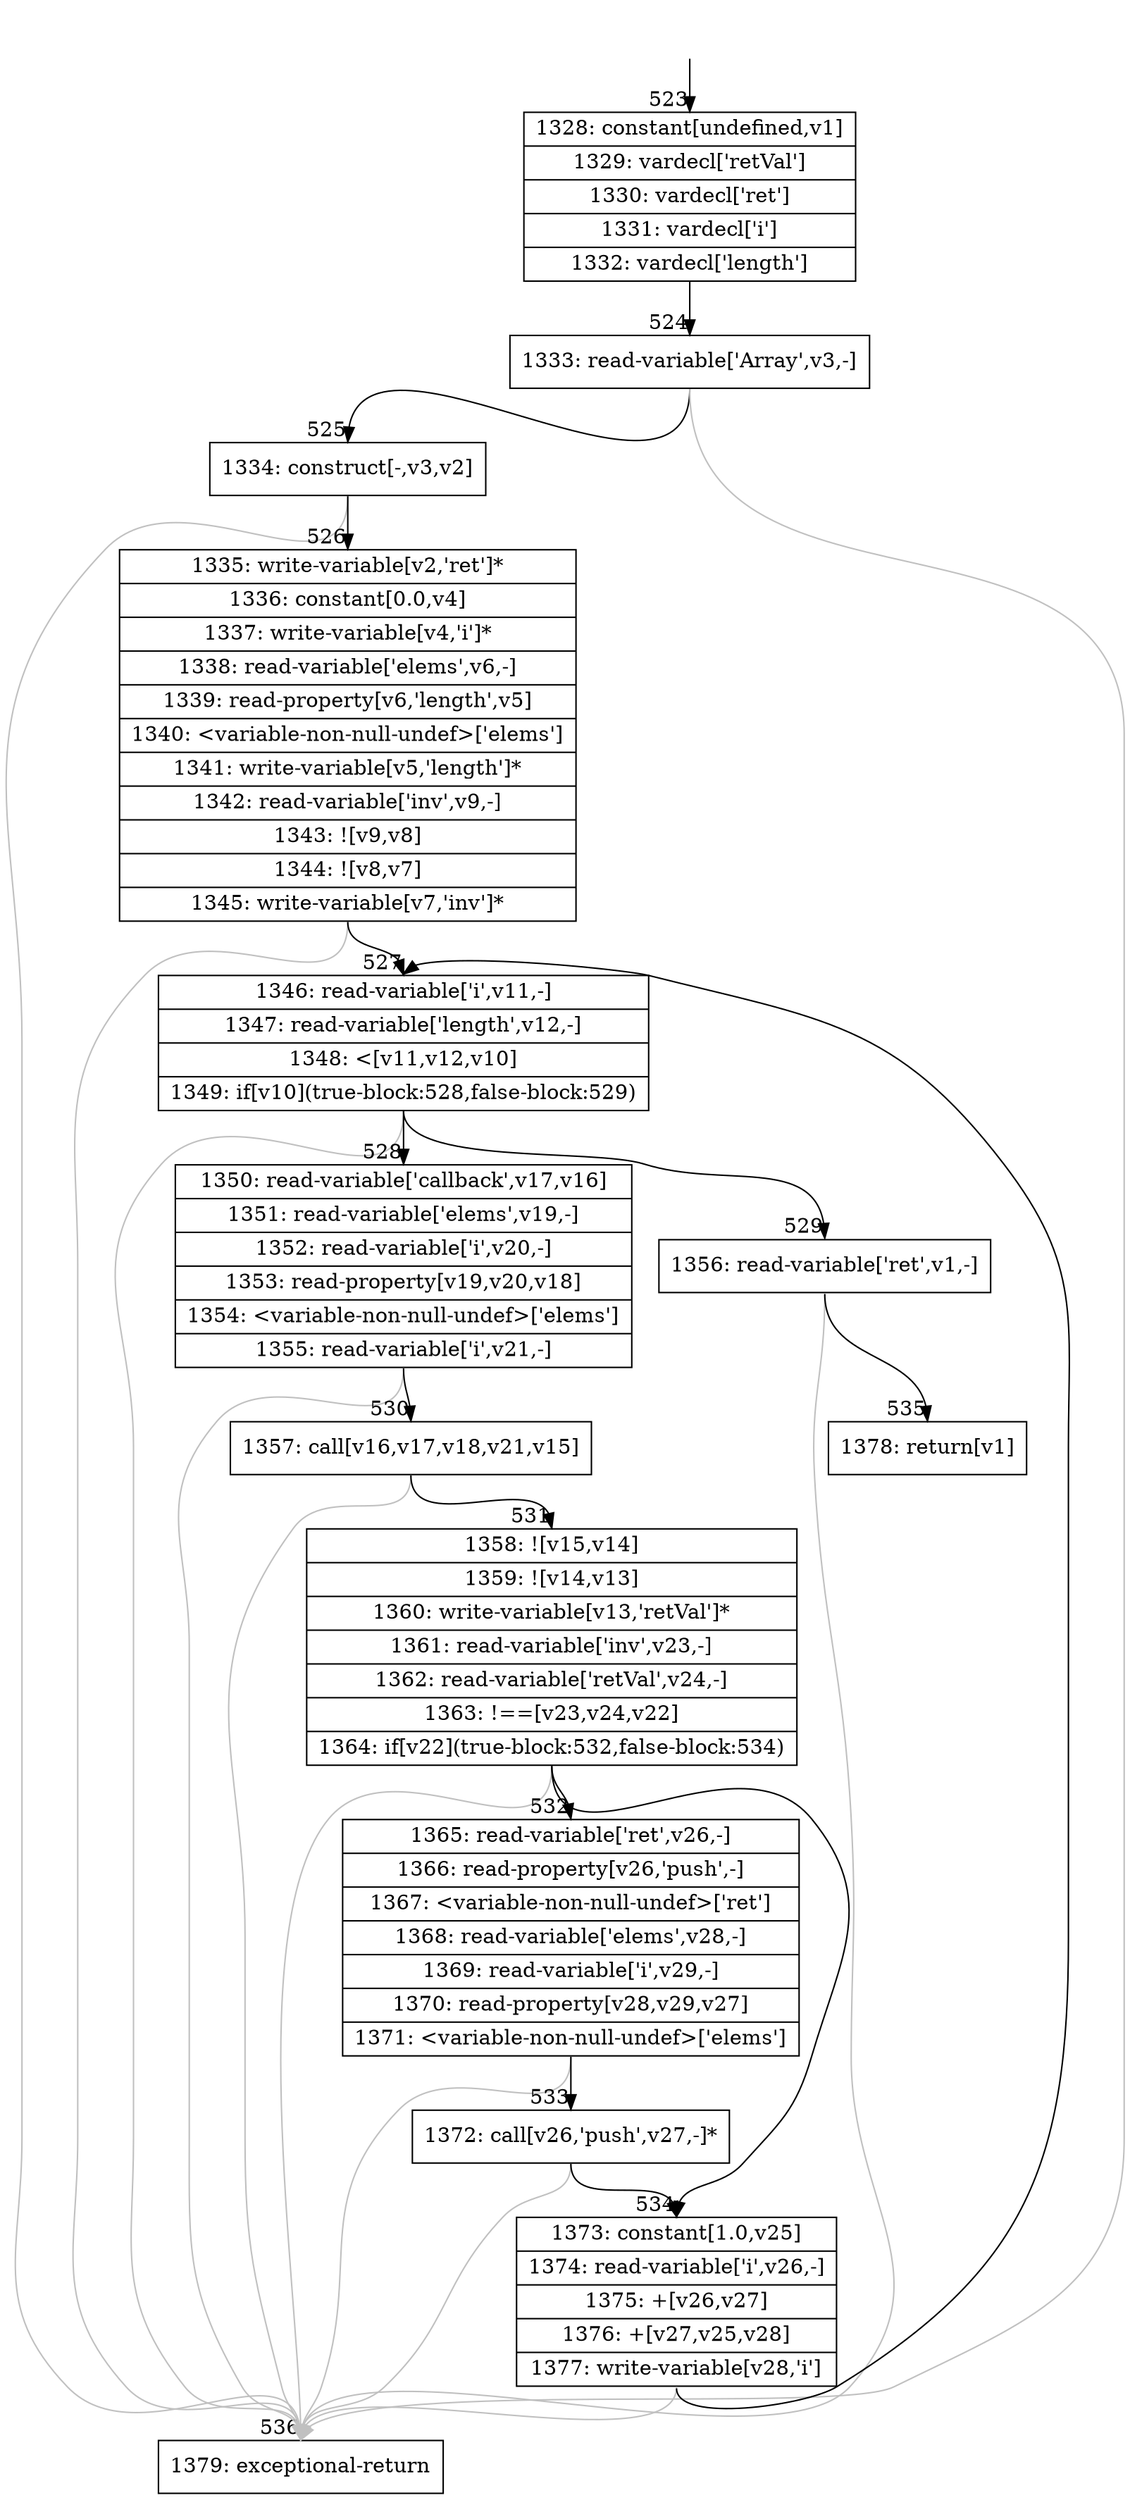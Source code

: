 digraph {
rankdir="TD"
BB_entry40[shape=none,label=""];
BB_entry40 -> BB523 [tailport=s, headport=n, headlabel="    523"]
BB523 [shape=record label="{1328: constant[undefined,v1]|1329: vardecl['retVal']|1330: vardecl['ret']|1331: vardecl['i']|1332: vardecl['length']}" ] 
BB523 -> BB524 [tailport=s, headport=n, headlabel="      524"]
BB524 [shape=record label="{1333: read-variable['Array',v3,-]}" ] 
BB524 -> BB525 [tailport=s, headport=n, headlabel="      525"]
BB524 -> BB536 [tailport=s, headport=n, color=gray, headlabel="      536"]
BB525 [shape=record label="{1334: construct[-,v3,v2]}" ] 
BB525 -> BB526 [tailport=s, headport=n, headlabel="      526"]
BB525 -> BB536 [tailport=s, headport=n, color=gray]
BB526 [shape=record label="{1335: write-variable[v2,'ret']*|1336: constant[0.0,v4]|1337: write-variable[v4,'i']*|1338: read-variable['elems',v6,-]|1339: read-property[v6,'length',v5]|1340: \<variable-non-null-undef\>['elems']|1341: write-variable[v5,'length']*|1342: read-variable['inv',v9,-]|1343: ![v9,v8]|1344: ![v8,v7]|1345: write-variable[v7,'inv']*}" ] 
BB526 -> BB527 [tailport=s, headport=n, headlabel="      527"]
BB526 -> BB536 [tailport=s, headport=n, color=gray]
BB527 [shape=record label="{1346: read-variable['i',v11,-]|1347: read-variable['length',v12,-]|1348: \<[v11,v12,v10]|1349: if[v10](true-block:528,false-block:529)}" ] 
BB527 -> BB528 [tailport=s, headport=n, headlabel="      528"]
BB527 -> BB529 [tailport=s, headport=n, headlabel="      529"]
BB527 -> BB536 [tailport=s, headport=n, color=gray]
BB528 [shape=record label="{1350: read-variable['callback',v17,v16]|1351: read-variable['elems',v19,-]|1352: read-variable['i',v20,-]|1353: read-property[v19,v20,v18]|1354: \<variable-non-null-undef\>['elems']|1355: read-variable['i',v21,-]}" ] 
BB528 -> BB530 [tailport=s, headport=n, headlabel="      530"]
BB528 -> BB536 [tailport=s, headport=n, color=gray]
BB529 [shape=record label="{1356: read-variable['ret',v1,-]}" ] 
BB529 -> BB535 [tailport=s, headport=n, headlabel="      535"]
BB529 -> BB536 [tailport=s, headport=n, color=gray]
BB530 [shape=record label="{1357: call[v16,v17,v18,v21,v15]}" ] 
BB530 -> BB531 [tailport=s, headport=n, headlabel="      531"]
BB530 -> BB536 [tailport=s, headport=n, color=gray]
BB531 [shape=record label="{1358: ![v15,v14]|1359: ![v14,v13]|1360: write-variable[v13,'retVal']*|1361: read-variable['inv',v23,-]|1362: read-variable['retVal',v24,-]|1363: !==[v23,v24,v22]|1364: if[v22](true-block:532,false-block:534)}" ] 
BB531 -> BB532 [tailport=s, headport=n, headlabel="      532"]
BB531 -> BB534 [tailport=s, headport=n, headlabel="      534"]
BB531 -> BB536 [tailport=s, headport=n, color=gray]
BB532 [shape=record label="{1365: read-variable['ret',v26,-]|1366: read-property[v26,'push',-]|1367: \<variable-non-null-undef\>['ret']|1368: read-variable['elems',v28,-]|1369: read-variable['i',v29,-]|1370: read-property[v28,v29,v27]|1371: \<variable-non-null-undef\>['elems']}" ] 
BB532 -> BB533 [tailport=s, headport=n, headlabel="      533"]
BB532 -> BB536 [tailport=s, headport=n, color=gray]
BB533 [shape=record label="{1372: call[v26,'push',v27,-]*}" ] 
BB533 -> BB534 [tailport=s, headport=n]
BB533 -> BB536 [tailport=s, headport=n, color=gray]
BB534 [shape=record label="{1373: constant[1.0,v25]|1374: read-variable['i',v26,-]|1375: +[v26,v27]|1376: +[v27,v25,v28]|1377: write-variable[v28,'i']}" ] 
BB534 -> BB527 [tailport=s, headport=n]
BB534 -> BB536 [tailport=s, headport=n, color=gray]
BB535 [shape=record label="{1378: return[v1]}" ] 
BB536 [shape=record label="{1379: exceptional-return}" ] 
}
